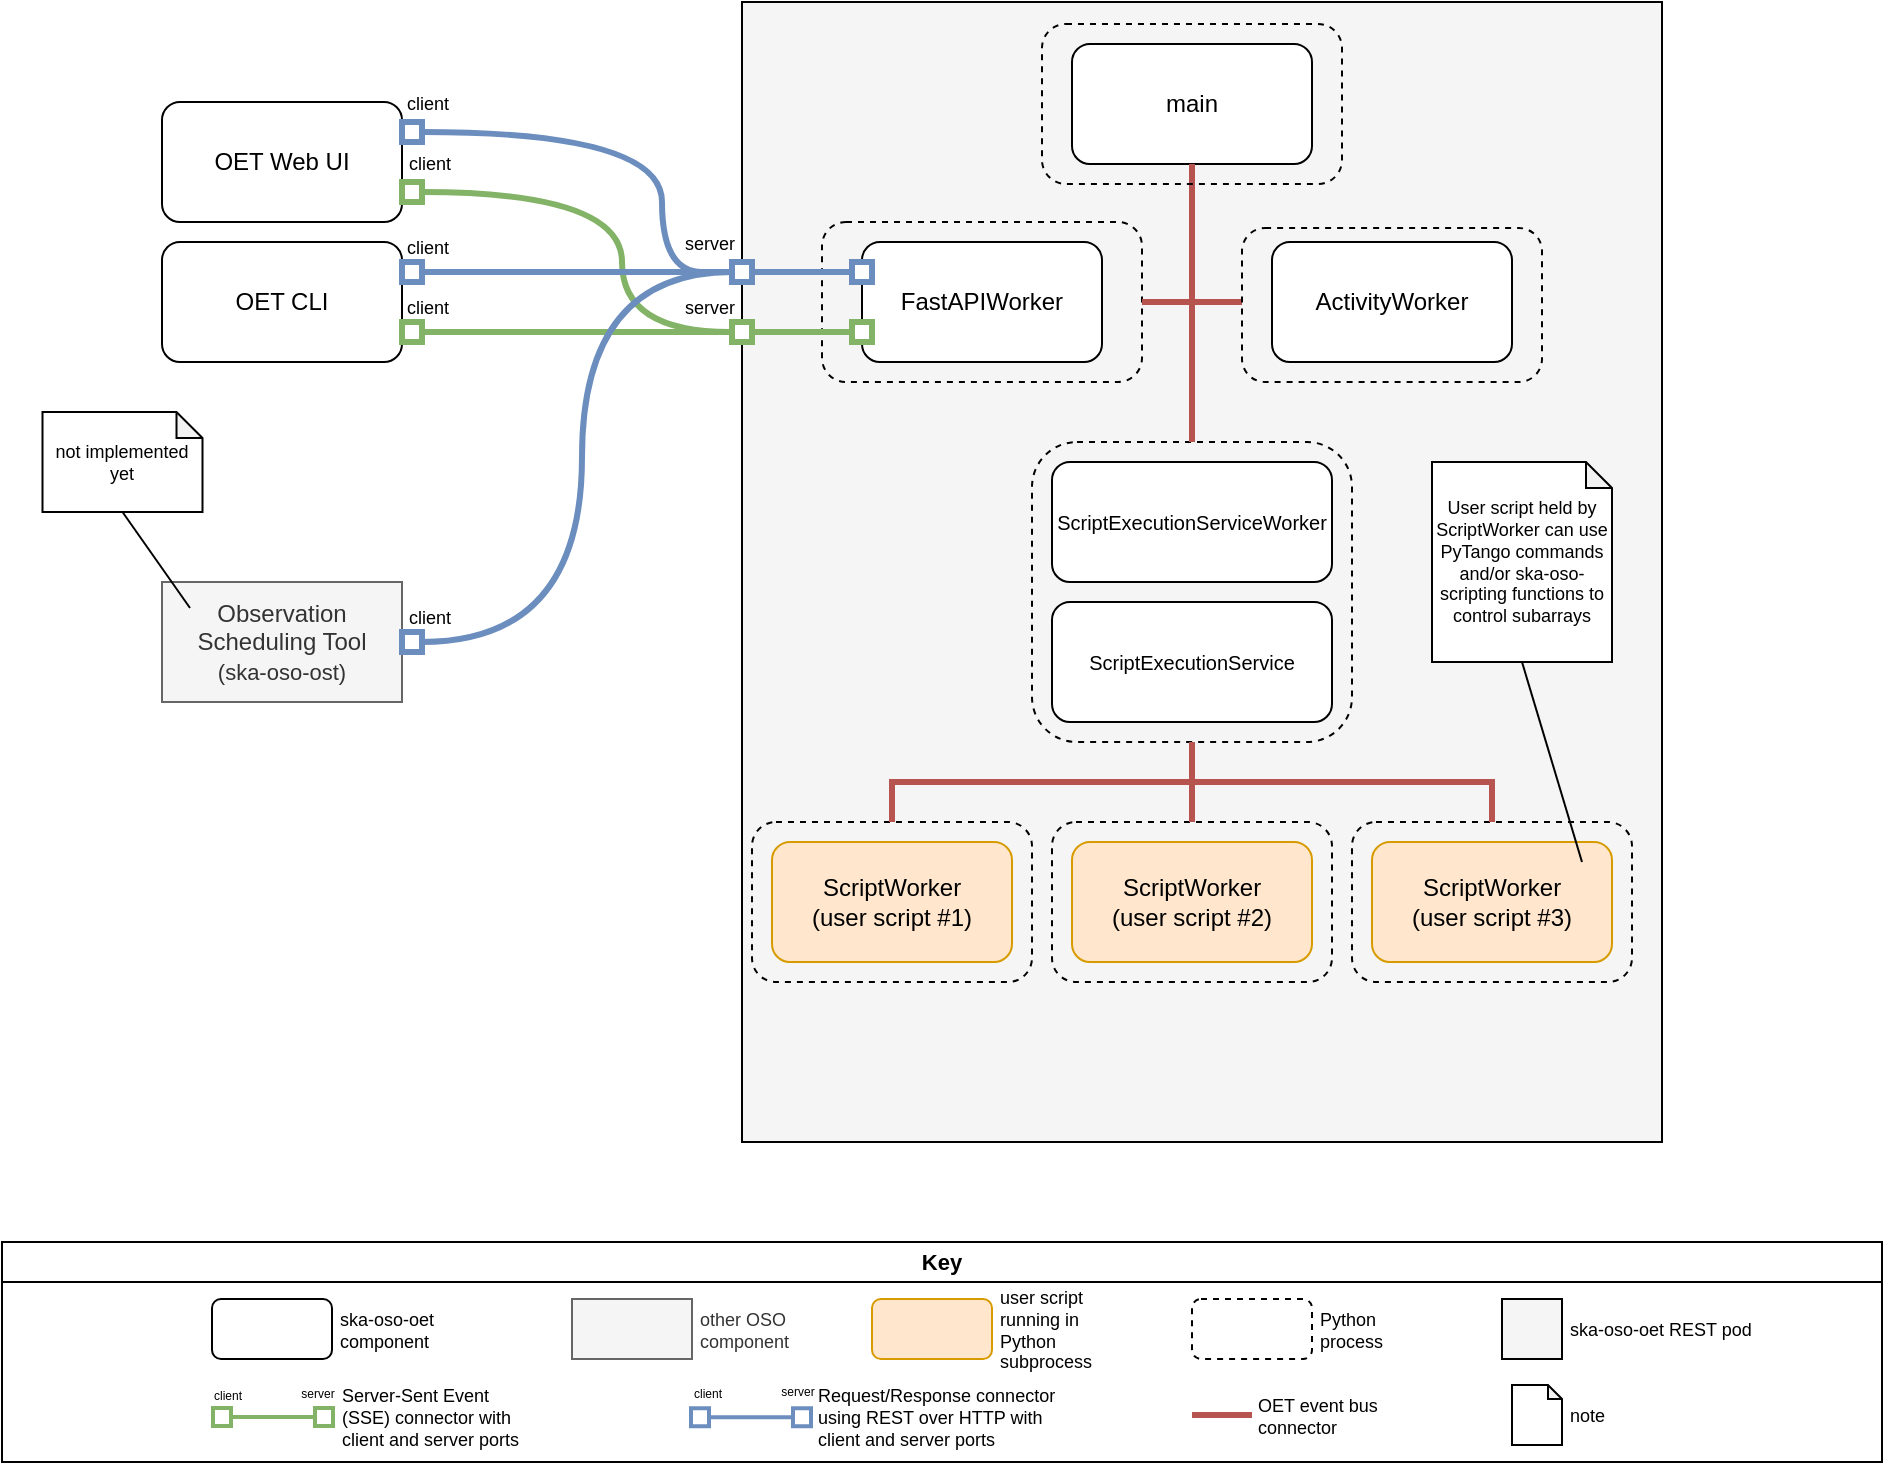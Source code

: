 <mxfile version="24.8.6">
  <diagram id="Onc8trnFA85f9_G5iz1N" name="Page-1">
    <mxGraphModel dx="2901" dy="1119" grid="1" gridSize="10" guides="1" tooltips="1" connect="1" arrows="1" fold="1" page="1" pageScale="1" pageWidth="827" pageHeight="1169" math="0" shadow="0">
      <root>
        <mxCell id="0" />
        <mxCell id="1" parent="0" />
        <mxCell id="BxhMv7r4W57QFxHW8Bj--15" value="" style="rounded=0;whiteSpace=wrap;html=1;fontFamily=Helvetica;fontSize=6;fillColor=#F5F5F5;" parent="1" vertex="1">
          <mxGeometry x="360" y="60" width="460" height="570" as="geometry" />
        </mxCell>
        <mxCell id="dVT7lkA7IgnFJoX2YSCI-40" value="" style="rounded=0;whiteSpace=wrap;html=1;fontSize=9;" parent="1" vertex="1">
          <mxGeometry x="-10" y="700" width="940" height="90" as="geometry" />
        </mxCell>
        <mxCell id="dVT7lkA7IgnFJoX2YSCI-5" value="REST" style="rounded=1;whiteSpace=wrap;html=1;dashed=1;fillColor=none;" parent="1" vertex="1">
          <mxGeometry x="400" y="170" width="160" height="80" as="geometry" />
        </mxCell>
        <mxCell id="dVT7lkA7IgnFJoX2YSCI-1" value="OET CLI" style="rounded=1;whiteSpace=wrap;html=1;" parent="1" vertex="1">
          <mxGeometry x="70" y="180" width="120" height="60" as="geometry" />
        </mxCell>
        <mxCell id="dVT7lkA7IgnFJoX2YSCI-4" value="main" style="rounded=1;whiteSpace=wrap;html=1;" parent="1" vertex="1">
          <mxGeometry x="525" y="81" width="120" height="60" as="geometry" />
        </mxCell>
        <mxCell id="dVT7lkA7IgnFJoX2YSCI-30" style="edgeStyle=orthogonalEdgeStyle;rounded=0;orthogonalLoop=1;jettySize=auto;html=1;exitX=1;exitY=0.5;exitDx=0;exitDy=0;fontSize=9;startArrow=none;startFill=0;endArrow=none;endFill=0;strokeWidth=3;fillColor=#f8cecc;strokeColor=#b85450;entryX=0.5;entryY=1;entryDx=0;entryDy=0;" parent="1" source="dVT7lkA7IgnFJoX2YSCI-5" target="dVT7lkA7IgnFJoX2YSCI-4" edge="1">
          <mxGeometry relative="1" as="geometry">
            <Array as="points" />
            <mxPoint x="580" y="140" as="targetPoint" />
          </mxGeometry>
        </mxCell>
        <mxCell id="dVT7lkA7IgnFJoX2YSCI-6" value="FastAPIWorker" style="rounded=1;whiteSpace=wrap;html=1;" parent="1" vertex="1">
          <mxGeometry x="420" y="180" width="120" height="60" as="geometry" />
        </mxCell>
        <mxCell id="dVT7lkA7IgnFJoX2YSCI-7" value="" style="rounded=1;whiteSpace=wrap;html=1;dashed=1;verticalAlign=top;align=right;fontStyle=2;fontSize=10;spacing=0;spacingRight=7;fillColor=none;" parent="1" vertex="1">
          <mxGeometry x="505" y="280" width="160" height="150" as="geometry" />
        </mxCell>
        <mxCell id="dVT7lkA7IgnFJoX2YSCI-8" value="ScriptExecutionServiceWorker" style="rounded=1;whiteSpace=wrap;html=1;fontSize=10;" parent="1" vertex="1">
          <mxGeometry x="515" y="290" width="140" height="60" as="geometry" />
        </mxCell>
        <mxCell id="dVT7lkA7IgnFJoX2YSCI-9" value="" style="rounded=1;whiteSpace=wrap;html=1;dashed=1;fillColor=#F5F5F5;" parent="1" vertex="1">
          <mxGeometry x="365" y="470" width="140" height="80" as="geometry" />
        </mxCell>
        <mxCell id="dVT7lkA7IgnFJoX2YSCI-10" value="ScriptWorker&lt;br&gt;(user script #1)" style="rounded=1;whiteSpace=wrap;html=1;fillColor=#ffe6cc;strokeColor=#d79b00;" parent="1" vertex="1">
          <mxGeometry x="375" y="480" width="120" height="60" as="geometry" />
        </mxCell>
        <mxCell id="dVT7lkA7IgnFJoX2YSCI-29" style="edgeStyle=orthogonalEdgeStyle;rounded=0;orthogonalLoop=1;jettySize=auto;html=1;startArrow=none;startFill=0;fillColor=#f8cecc;strokeColor=#b85450;strokeWidth=3;endArrow=none;endFill=0;entryX=0.5;entryY=1;entryDx=0;entryDy=0;" parent="1" target="dVT7lkA7IgnFJoX2YSCI-4" edge="1">
          <mxGeometry relative="1" as="geometry">
            <mxPoint x="550" y="120" as="targetPoint" />
            <mxPoint x="610" y="210" as="sourcePoint" />
            <Array as="points">
              <mxPoint x="585" y="210" />
            </Array>
          </mxGeometry>
        </mxCell>
        <mxCell id="dVT7lkA7IgnFJoX2YSCI-31" value="ska-oso-oet component" style="rounded=1;whiteSpace=wrap;html=1;fontSize=9;align=left;labelPosition=right;verticalLabelPosition=middle;verticalAlign=middle;spacingLeft=2;" parent="1" vertex="1">
          <mxGeometry x="95" y="708.5" width="60" height="30" as="geometry" />
        </mxCell>
        <mxCell id="dVT7lkA7IgnFJoX2YSCI-32" value="user script running in Python subprocess" style="rounded=1;whiteSpace=wrap;html=1;fontSize=9;align=left;labelPosition=right;verticalLabelPosition=middle;verticalAlign=middle;fillColor=#ffe6cc;strokeColor=#d79b00;spacingLeft=2;" parent="1" vertex="1">
          <mxGeometry x="425" y="708.5" width="60" height="30" as="geometry" />
        </mxCell>
        <mxCell id="dVT7lkA7IgnFJoX2YSCI-33" value="Python&lt;br&gt;process" style="rounded=1;whiteSpace=wrap;html=1;fontSize=9;align=left;labelPosition=right;verticalLabelPosition=middle;verticalAlign=middle;dashed=1;spacingLeft=2;" parent="1" vertex="1">
          <mxGeometry x="585" y="708.5" width="60" height="30" as="geometry" />
        </mxCell>
        <mxCell id="dVT7lkA7IgnFJoX2YSCI-34" value="OET Web UI" style="rounded=1;whiteSpace=wrap;html=1;" parent="1" vertex="1">
          <mxGeometry x="70" y="110" width="120" height="60" as="geometry" />
        </mxCell>
        <mxCell id="dVT7lkA7IgnFJoX2YSCI-35" value="Observation Scheduling Tool&lt;br&gt;&lt;font style=&quot;font-size: 11px&quot;&gt;(ska-oso-ost)&lt;/font&gt;" style="rounded=0;whiteSpace=wrap;html=1;fillColor=#f5f5f5;strokeColor=#666666;fontColor=#333333;glass=0;" parent="1" vertex="1">
          <mxGeometry x="70" y="350" width="120" height="60" as="geometry" />
        </mxCell>
        <mxCell id="dVT7lkA7IgnFJoX2YSCI-39" value="other OSO component" style="rounded=0;whiteSpace=wrap;html=1;fontSize=9;align=left;labelPosition=right;verticalLabelPosition=middle;verticalAlign=middle;fillColor=#f5f5f5;fontColor=#333333;strokeColor=#666666;spacingLeft=2;" parent="1" vertex="1">
          <mxGeometry x="275" y="708.5" width="60" height="30" as="geometry" />
        </mxCell>
        <mxCell id="dVT7lkA7IgnFJoX2YSCI-43" value="Server-Sent Event&lt;br&gt;(SSE) connector with &lt;br&gt;client and server ports" style="edgeStyle=orthogonalEdgeStyle;rounded=0;orthogonalLoop=1;jettySize=auto;html=1;exitX=1;exitY=0.75;exitDx=0;exitDy=0;startArrow=box;startFill=0;strokeWidth=2;endArrow=box;endFill=0;fillColor=#d5e8d4;strokeColor=#82b366;curved=1;fontSize=9;labelPosition=right;verticalLabelPosition=middle;align=left;verticalAlign=middle;spacingRight=0;spacingLeft=32;" parent="1" edge="1">
          <mxGeometry relative="1" as="geometry">
            <mxPoint x="95.5" y="767.5" as="sourcePoint" />
            <mxPoint x="155.5" y="767.5" as="targetPoint" />
            <Array as="points">
              <mxPoint x="135.5" y="767.5" />
              <mxPoint x="135.5" y="767.5" />
            </Array>
          </mxGeometry>
        </mxCell>
        <mxCell id="dVT7lkA7IgnFJoX2YSCI-47" value="Key" style="rounded=0;whiteSpace=wrap;html=1;fontSize=11;fontStyle=1" parent="1" vertex="1">
          <mxGeometry x="-10" y="680" width="940" height="20" as="geometry" />
        </mxCell>
        <mxCell id="BxhMv7r4W57QFxHW8Bj--1" value="User script held by ScriptWorker can use PyTango commands and/or ska-oso-scripting functions to control subarrays" style="shape=note;whiteSpace=wrap;html=1;backgroundOutline=1;darkOpacity=0.05;fontFamily=Helvetica;fontSize=9;size=13;" parent="1" vertex="1">
          <mxGeometry x="705" y="290" width="90" height="100" as="geometry" />
        </mxCell>
        <mxCell id="BxhMv7r4W57QFxHW8Bj--2" value="&lt;p style=&quot;font-size: 9px;&quot;&gt;&lt;font style=&quot;font-size: 9px;&quot;&gt;note&lt;/font&gt;&lt;/p&gt;" style="shape=note;whiteSpace=wrap;html=1;backgroundOutline=1;darkOpacity=0.05;fontFamily=Helvetica;fontSize=9;size=7;labelPosition=right;verticalLabelPosition=middle;align=left;verticalAlign=middle;spacingLeft=2;" parent="1" vertex="1">
          <mxGeometry x="745" y="751.5" width="25" height="30" as="geometry" />
        </mxCell>
        <mxCell id="BxhMv7r4W57QFxHW8Bj--4" value="client" style="text;html=1;strokeColor=none;fillColor=none;align=center;verticalAlign=middle;whiteSpace=wrap;rounded=0;fontFamily=Helvetica;fontSize=9;" parent="1" vertex="1">
          <mxGeometry x="173" y="96" width="60" height="30" as="geometry" />
        </mxCell>
        <mxCell id="BxhMv7r4W57QFxHW8Bj--5" value="client" style="text;html=1;strokeColor=none;fillColor=none;align=center;verticalAlign=middle;whiteSpace=wrap;rounded=0;fontFamily=Helvetica;fontSize=9;" parent="1" vertex="1">
          <mxGeometry x="174" y="126" width="60" height="30" as="geometry" />
        </mxCell>
        <mxCell id="BxhMv7r4W57QFxHW8Bj--6" value="client" style="text;html=1;strokeColor=none;fillColor=none;align=center;verticalAlign=middle;whiteSpace=wrap;rounded=0;fontFamily=Helvetica;fontSize=9;" parent="1" vertex="1">
          <mxGeometry x="173" y="168" width="60" height="30" as="geometry" />
        </mxCell>
        <mxCell id="BxhMv7r4W57QFxHW8Bj--7" value="client" style="text;html=1;strokeColor=none;fillColor=none;align=center;verticalAlign=middle;whiteSpace=wrap;rounded=0;fontFamily=Helvetica;fontSize=9;" parent="1" vertex="1">
          <mxGeometry x="173" y="198" width="60" height="30" as="geometry" />
        </mxCell>
        <mxCell id="BxhMv7r4W57QFxHW8Bj--8" value="client" style="text;html=1;strokeColor=none;fillColor=none;align=center;verticalAlign=middle;whiteSpace=wrap;rounded=0;fontFamily=Helvetica;fontSize=9;" parent="1" vertex="1">
          <mxGeometry x="174" y="353" width="60" height="30" as="geometry" />
        </mxCell>
        <mxCell id="BxhMv7r4W57QFxHW8Bj--9" value="client" style="text;html=1;strokeColor=none;fillColor=none;align=center;verticalAlign=middle;whiteSpace=wrap;rounded=0;fontFamily=Helvetica;fontSize=6;" parent="1" vertex="1">
          <mxGeometry x="72.5" y="741.5" width="60" height="30" as="geometry" />
        </mxCell>
        <mxCell id="BxhMv7r4W57QFxHW8Bj--10" value="server" style="text;html=1;strokeColor=none;fillColor=none;align=center;verticalAlign=middle;whiteSpace=wrap;rounded=0;fontFamily=Helvetica;fontSize=6;" parent="1" vertex="1">
          <mxGeometry x="117.5" y="740.5" width="60" height="30" as="geometry" />
        </mxCell>
        <mxCell id="BxhMv7r4W57QFxHW8Bj--11" value="server" style="text;html=1;strokeColor=none;fillColor=none;align=center;verticalAlign=middle;whiteSpace=wrap;rounded=0;fontFamily=Helvetica;fontSize=9;" parent="1" vertex="1">
          <mxGeometry x="314" y="198" width="60" height="30" as="geometry" />
        </mxCell>
        <mxCell id="BxhMv7r4W57QFxHW8Bj--13" value="server" style="text;html=1;strokeColor=none;fillColor=none;align=center;verticalAlign=middle;whiteSpace=wrap;rounded=0;fontFamily=Helvetica;fontSize=9;" parent="1" vertex="1">
          <mxGeometry x="314" y="166" width="60" height="30" as="geometry" />
        </mxCell>
        <mxCell id="BxhMv7r4W57QFxHW8Bj--16" value="Request/Response connector&lt;br&gt;using REST over HTTP with &lt;br&gt;client and server ports" style="edgeStyle=orthogonalEdgeStyle;rounded=0;orthogonalLoop=1;jettySize=auto;html=1;exitX=1;exitY=0.75;exitDx=0;exitDy=0;startArrow=box;startFill=0;strokeWidth=2;endArrow=box;endFill=0;fillColor=#dae8fc;strokeColor=#6c8ebf;curved=1;fontSize=9;labelPosition=right;verticalLabelPosition=middle;align=left;verticalAlign=middle;spacingRight=0;spacingLeft=32;" parent="1" edge="1">
          <mxGeometry relative="1" as="geometry">
            <mxPoint x="334.5" y="767.62" as="sourcePoint" />
            <mxPoint x="394.5" y="767.62" as="targetPoint" />
            <Array as="points">
              <mxPoint x="374.5" y="767.62" />
              <mxPoint x="374.5" y="767.62" />
            </Array>
          </mxGeometry>
        </mxCell>
        <mxCell id="BxhMv7r4W57QFxHW8Bj--17" value="client" style="text;html=1;strokeColor=none;fillColor=none;align=center;verticalAlign=middle;whiteSpace=wrap;rounded=0;fontFamily=Helvetica;fontSize=6;" parent="1" vertex="1">
          <mxGeometry x="312.5" y="741" width="60" height="30" as="geometry" />
        </mxCell>
        <mxCell id="BxhMv7r4W57QFxHW8Bj--18" value="server" style="text;html=1;strokeColor=none;fillColor=none;align=center;verticalAlign=middle;whiteSpace=wrap;rounded=0;fontFamily=Helvetica;fontSize=6;" parent="1" vertex="1">
          <mxGeometry x="357.5" y="740" width="60" height="30" as="geometry" />
        </mxCell>
        <mxCell id="BxhMv7r4W57QFxHW8Bj--19" value="ska-oso-oet REST pod" style="rounded=0;html=1;fontFamily=Helvetica;fontSize=9;fillColor=#F5F5F5;labelPosition=right;verticalLabelPosition=middle;align=left;verticalAlign=middle;spacingLeft=2;" parent="1" vertex="1">
          <mxGeometry x="740" y="708.5" width="30" height="30" as="geometry" />
        </mxCell>
        <mxCell id="BxhMv7r4W57QFxHW8Bj--20" value="OET event bus&lt;br&gt;connector" style="edgeStyle=orthogonalEdgeStyle;rounded=0;orthogonalLoop=1;jettySize=auto;html=1;startArrow=none;startFill=0;fillColor=#f8cecc;strokeColor=#b85450;strokeWidth=3;endArrow=none;endFill=0;fontSize=9;labelPosition=right;verticalLabelPosition=middle;align=left;verticalAlign=middle;spacingLeft=16;" parent="1" edge="1">
          <mxGeometry relative="1" as="geometry">
            <mxPoint x="615" y="766.5" as="targetPoint" />
            <mxPoint x="585" y="766.5" as="sourcePoint" />
          </mxGeometry>
        </mxCell>
        <mxCell id="PH_0tUOBDPNBNXdrVizN-3" style="rounded=0;orthogonalLoop=1;jettySize=auto;html=1;exitX=0.5;exitY=1;exitDx=0;exitDy=0;exitPerimeter=0;endArrow=none;endFill=0;" parent="1" source="PH_0tUOBDPNBNXdrVizN-2" edge="1">
          <mxGeometry relative="1" as="geometry">
            <mxPoint x="84" y="363" as="targetPoint" />
          </mxGeometry>
        </mxCell>
        <mxCell id="PH_0tUOBDPNBNXdrVizN-2" value="not implemented yet" style="shape=note;whiteSpace=wrap;html=1;backgroundOutline=1;darkOpacity=0.05;fontFamily=Helvetica;fontSize=9;size=13;" parent="1" vertex="1">
          <mxGeometry x="10.25" y="265" width="80" height="50" as="geometry" />
        </mxCell>
        <mxCell id="PH_0tUOBDPNBNXdrVizN-7" style="edgeStyle=orthogonalEdgeStyle;rounded=0;orthogonalLoop=1;jettySize=auto;html=1;startArrow=none;startFill=0;fillColor=#f8cecc;strokeColor=#b85450;strokeWidth=3;endArrow=none;endFill=0;" parent="1" edge="1">
          <mxGeometry relative="1" as="geometry">
            <mxPoint x="585" y="450" as="targetPoint" />
            <mxPoint x="435" y="470" as="sourcePoint" />
            <Array as="points">
              <mxPoint x="435" y="450" />
              <mxPoint x="585" y="450" />
            </Array>
          </mxGeometry>
        </mxCell>
        <mxCell id="PH_0tUOBDPNBNXdrVizN-20" value="" style="rounded=1;whiteSpace=wrap;html=1;dashed=1;fillColor=none;" parent="1" vertex="1">
          <mxGeometry x="510" y="71" width="150" height="80" as="geometry" />
        </mxCell>
        <mxCell id="PH_0tUOBDPNBNXdrVizN-21" value="" style="rounded=1;whiteSpace=wrap;html=1;dashed=1;fillColor=#F5F5F5;" parent="1" vertex="1">
          <mxGeometry x="515" y="470" width="140" height="80" as="geometry" />
        </mxCell>
        <mxCell id="PH_0tUOBDPNBNXdrVizN-22" value="ScriptWorker&lt;br&gt;(user script #2)" style="rounded=1;whiteSpace=wrap;html=1;fillColor=#ffe6cc;strokeColor=#d79b00;" parent="1" vertex="1">
          <mxGeometry x="525" y="480" width="120" height="60" as="geometry" />
        </mxCell>
        <mxCell id="PH_0tUOBDPNBNXdrVizN-23" value="" style="rounded=1;whiteSpace=wrap;html=1;dashed=1;fillColor=#F5F5F5;" parent="1" vertex="1">
          <mxGeometry x="665" y="470" width="140" height="80" as="geometry" />
        </mxCell>
        <mxCell id="PH_0tUOBDPNBNXdrVizN-24" value="ScriptWorker&lt;br&gt;(user script #3)" style="rounded=1;whiteSpace=wrap;html=1;fillColor=#ffe6cc;strokeColor=#d79b00;" parent="1" vertex="1">
          <mxGeometry x="675" y="480" width="120" height="60" as="geometry" />
        </mxCell>
        <mxCell id="PH_0tUOBDPNBNXdrVizN-25" style="edgeStyle=orthogonalEdgeStyle;rounded=0;orthogonalLoop=1;jettySize=auto;html=1;startArrow=none;startFill=0;fillColor=#f8cecc;strokeColor=#b85450;strokeWidth=3;endArrow=none;endFill=0;" parent="1" edge="1">
          <mxGeometry relative="1" as="geometry">
            <mxPoint x="585" y="440" as="targetPoint" />
            <mxPoint x="585" y="470" as="sourcePoint" />
          </mxGeometry>
        </mxCell>
        <mxCell id="-6VjmM5bNbpWUeRGfgJf-17" value="" style="rounded=0;whiteSpace=wrap;html=1;fontSize=10;fillColor=default;strokeColor=none;" parent="1" vertex="1">
          <mxGeometry x="355" y="220" width="10" height="10" as="geometry" />
        </mxCell>
        <mxCell id="PH_0tUOBDPNBNXdrVizN-26" style="edgeStyle=orthogonalEdgeStyle;rounded=0;orthogonalLoop=1;jettySize=auto;html=1;startArrow=none;startFill=0;fillColor=#f8cecc;strokeColor=#b85450;strokeWidth=3;endArrow=none;endFill=0;entryX=0.5;entryY=1;entryDx=0;entryDy=0;" parent="1" target="dVT7lkA7IgnFJoX2YSCI-7" edge="1">
          <mxGeometry relative="1" as="geometry">
            <mxPoint x="585" y="420" as="targetPoint" />
            <mxPoint x="735" y="470" as="sourcePoint" />
            <Array as="points">
              <mxPoint x="735" y="450" />
              <mxPoint x="585" y="450" />
            </Array>
          </mxGeometry>
        </mxCell>
        <mxCell id="BxhMv7r4W57QFxHW8Bj--3" style="rounded=0;orthogonalLoop=1;jettySize=auto;html=1;exitX=0.5;exitY=1;exitDx=0;exitDy=0;exitPerimeter=0;fontFamily=Helvetica;fontSize=9;endArrow=none;endFill=0;" parent="1" source="BxhMv7r4W57QFxHW8Bj--1" edge="1">
          <mxGeometry relative="1" as="geometry">
            <mxPoint x="780" y="490" as="targetPoint" />
          </mxGeometry>
        </mxCell>
        <mxCell id="-6VjmM5bNbpWUeRGfgJf-18" value="" style="rounded=0;whiteSpace=wrap;html=1;fontSize=10;fillColor=default;strokeColor=none;" parent="1" vertex="1">
          <mxGeometry x="355" y="190" width="10" height="10" as="geometry" />
        </mxCell>
        <mxCell id="-6VjmM5bNbpWUeRGfgJf-19" value="" style="rounded=0;whiteSpace=wrap;html=1;fontSize=10;fillColor=default;strokeColor=none;" parent="1" vertex="1">
          <mxGeometry x="415" y="220" width="10" height="10" as="geometry" />
        </mxCell>
        <mxCell id="-6VjmM5bNbpWUeRGfgJf-20" value="" style="rounded=0;whiteSpace=wrap;html=1;fontSize=10;fillColor=default;strokeColor=none;" parent="1" vertex="1">
          <mxGeometry x="415" y="190" width="10" height="10" as="geometry" />
        </mxCell>
        <mxCell id="-6VjmM5bNbpWUeRGfgJf-15" style="edgeStyle=orthogonalEdgeStyle;rounded=0;orthogonalLoop=1;jettySize=auto;html=1;exitX=0;exitY=0.75;exitDx=0;exitDy=0;startArrow=box;startFill=0;strokeWidth=3;endArrow=none;endFill=0;fillColor=#dae8fc;strokeColor=#6c8ebf;curved=1;" parent="1" edge="1">
          <mxGeometry relative="1" as="geometry">
            <mxPoint x="425" y="195" as="sourcePoint" />
            <mxPoint x="364" y="195" as="targetPoint" />
          </mxGeometry>
        </mxCell>
        <mxCell id="-6VjmM5bNbpWUeRGfgJf-14" style="edgeStyle=orthogonalEdgeStyle;rounded=0;orthogonalLoop=1;jettySize=auto;html=1;exitX=0;exitY=0.75;exitDx=0;exitDy=0;startArrow=box;startFill=0;strokeWidth=3;endArrow=none;endFill=0;fillColor=#d5e8d4;strokeColor=#82b366;curved=1;" parent="1" edge="1">
          <mxGeometry relative="1" as="geometry">
            <mxPoint x="425" y="225" as="sourcePoint" />
            <mxPoint x="364" y="225" as="targetPoint" />
          </mxGeometry>
        </mxCell>
        <mxCell id="dVT7lkA7IgnFJoX2YSCI-41" style="edgeStyle=orthogonalEdgeStyle;rounded=0;orthogonalLoop=1;jettySize=auto;html=1;exitX=1;exitY=0.75;exitDx=0;exitDy=0;startArrow=box;startFill=0;strokeWidth=3;endArrow=none;endFill=0;fillColor=#d5e8d4;strokeColor=#82b366;curved=1;" parent="1" source="dVT7lkA7IgnFJoX2YSCI-34" edge="1">
          <mxGeometry relative="1" as="geometry">
            <mxPoint x="200.0" y="145" as="sourcePoint" />
            <mxPoint x="354" y="225" as="targetPoint" />
            <Array as="points">
              <mxPoint x="300" y="155" />
              <mxPoint x="300" y="225" />
            </Array>
          </mxGeometry>
        </mxCell>
        <mxCell id="dVT7lkA7IgnFJoX2YSCI-18" style="edgeStyle=orthogonalEdgeStyle;rounded=0;orthogonalLoop=1;jettySize=auto;html=1;exitX=1;exitY=0.75;exitDx=0;exitDy=0;startArrow=box;startFill=0;strokeWidth=3;endArrow=box;endFill=0;fillColor=#d5e8d4;strokeColor=#82b366;curved=1;" parent="1" source="dVT7lkA7IgnFJoX2YSCI-1" edge="1">
          <mxGeometry relative="1" as="geometry">
            <mxPoint x="200" y="230" as="sourcePoint" />
            <mxPoint x="365" y="225" as="targetPoint" />
          </mxGeometry>
        </mxCell>
        <mxCell id="dVT7lkA7IgnFJoX2YSCI-36" value="" style="edgeStyle=orthogonalEdgeStyle;rounded=0;orthogonalLoop=1;jettySize=auto;html=1;exitX=1;exitY=0.25;exitDx=0;exitDy=0;startArrow=box;startFill=0;strokeWidth=3;fillColor=#dae8fc;strokeColor=#6c8ebf;curved=1;endArrow=none;endFill=0;" parent="1" source="dVT7lkA7IgnFJoX2YSCI-34" edge="1">
          <mxGeometry relative="1" as="geometry">
            <mxPoint x="200.0" y="115" as="sourcePoint" />
            <mxPoint x="350" y="195" as="targetPoint" />
            <Array as="points">
              <mxPoint x="320" y="125" />
              <mxPoint x="320" y="195" />
              <mxPoint x="360" y="195" />
            </Array>
          </mxGeometry>
        </mxCell>
        <mxCell id="dVT7lkA7IgnFJoX2YSCI-37" style="edgeStyle=orthogonalEdgeStyle;rounded=0;orthogonalLoop=1;jettySize=auto;html=1;exitX=1;exitY=0.5;exitDx=0;exitDy=0;startArrow=box;startFill=0;strokeWidth=3;fillColor=#dae8fc;strokeColor=#6c8ebf;curved=1;endArrow=none;endFill=0;" parent="1" source="dVT7lkA7IgnFJoX2YSCI-35" edge="1">
          <mxGeometry relative="1" as="geometry">
            <mxPoint x="210.0" y="125" as="sourcePoint" />
            <mxPoint x="355" y="195" as="targetPoint" />
            <Array as="points">
              <mxPoint x="280" y="380" />
              <mxPoint x="280" y="195" />
            </Array>
          </mxGeometry>
        </mxCell>
        <mxCell id="dVT7lkA7IgnFJoX2YSCI-17" style="edgeStyle=orthogonalEdgeStyle;rounded=0;orthogonalLoop=1;jettySize=auto;html=1;exitX=1;exitY=0.25;exitDx=0;exitDy=0;startArrow=box;startFill=0;strokeWidth=3;fillColor=#dae8fc;strokeColor=#6c8ebf;curved=1;endArrow=box;endFill=0;" parent="1" source="dVT7lkA7IgnFJoX2YSCI-1" edge="1">
          <mxGeometry relative="1" as="geometry">
            <mxPoint x="200" y="190" as="sourcePoint" />
            <mxPoint x="365" y="195" as="targetPoint" />
          </mxGeometry>
        </mxCell>
        <mxCell id="-6VjmM5bNbpWUeRGfgJf-21" value="ScriptExecutionService" style="rounded=1;whiteSpace=wrap;html=1;fontSize=10;" parent="1" vertex="1">
          <mxGeometry x="515" y="360" width="140" height="60" as="geometry" />
        </mxCell>
        <mxCell id="LAPr0eySJJcMtcwwAYQA-1" value="ActivityWorker" style="rounded=1;whiteSpace=wrap;html=1;" vertex="1" parent="1">
          <mxGeometry x="625" y="180" width="120" height="60" as="geometry" />
        </mxCell>
        <mxCell id="LAPr0eySJJcMtcwwAYQA-3" value="" style="rounded=1;whiteSpace=wrap;html=1;dashed=1;fillColor=none;" vertex="1" parent="1">
          <mxGeometry x="610" y="173" width="150" height="77" as="geometry" />
        </mxCell>
        <mxCell id="LAPr0eySJJcMtcwwAYQA-4" style="edgeStyle=orthogonalEdgeStyle;rounded=0;orthogonalLoop=1;jettySize=auto;html=1;startArrow=none;startFill=0;fillColor=#f8cecc;strokeColor=#b85450;strokeWidth=3;endArrow=none;endFill=0;entryX=0.5;entryY=1;entryDx=0;entryDy=0;exitX=0.5;exitY=0;exitDx=0;exitDy=0;" edge="1" parent="1" source="dVT7lkA7IgnFJoX2YSCI-7">
          <mxGeometry relative="1" as="geometry">
            <mxPoint x="585" y="211" as="targetPoint" />
            <mxPoint x="610" y="280" as="sourcePoint" />
            <Array as="points" />
          </mxGeometry>
        </mxCell>
      </root>
    </mxGraphModel>
  </diagram>
</mxfile>

